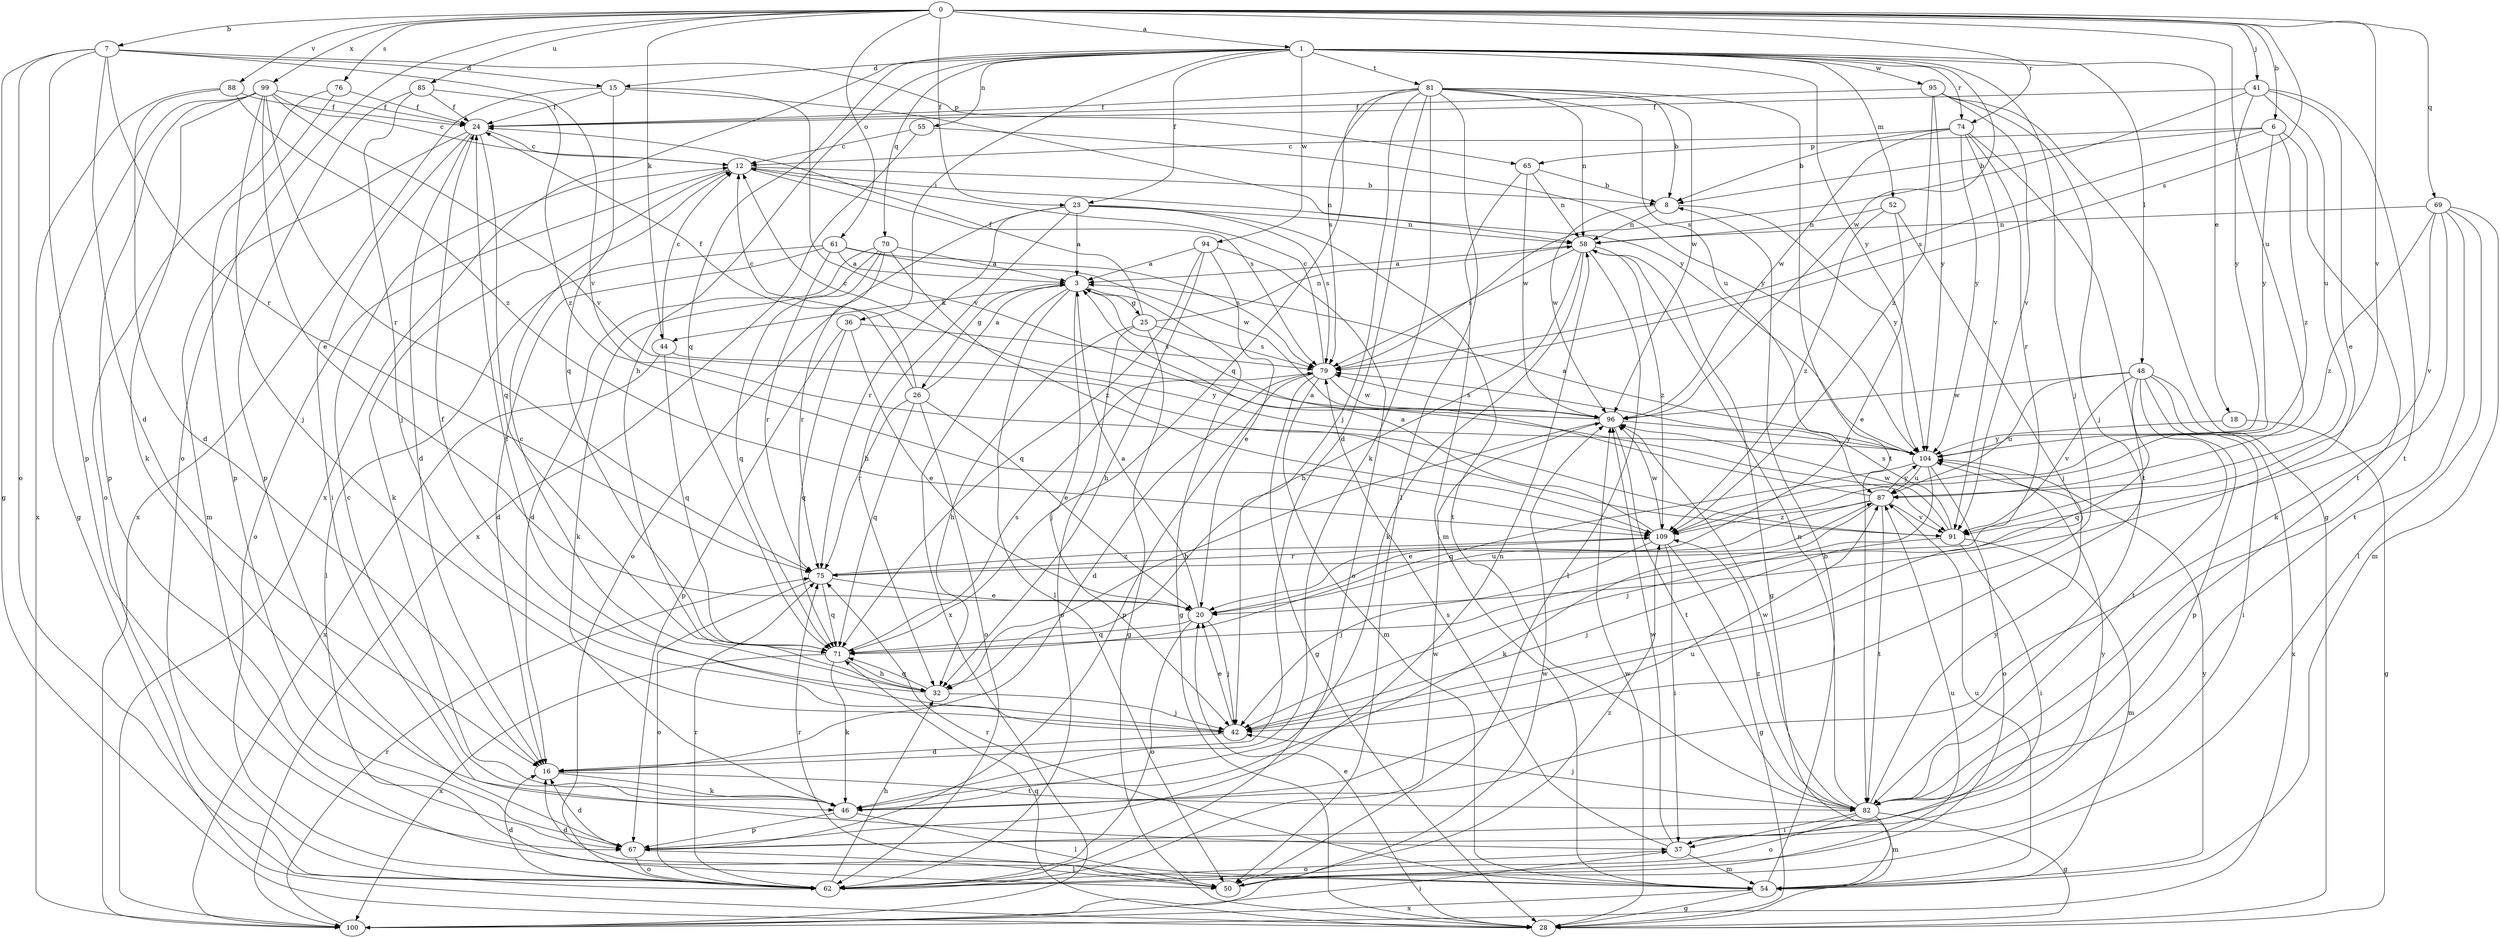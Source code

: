 strict digraph  {
0;
1;
3;
6;
7;
8;
12;
15;
16;
18;
20;
23;
24;
25;
26;
28;
32;
36;
37;
41;
42;
44;
46;
48;
50;
52;
54;
55;
58;
61;
62;
65;
67;
69;
70;
71;
74;
75;
76;
79;
81;
82;
85;
87;
88;
91;
94;
95;
96;
99;
100;
104;
109;
0 -> 1  [label=a];
0 -> 6  [label=b];
0 -> 7  [label=b];
0 -> 23  [label=f];
0 -> 41  [label=j];
0 -> 44  [label=k];
0 -> 61  [label=o];
0 -> 62  [label=o];
0 -> 69  [label=q];
0 -> 74  [label=r];
0 -> 76  [label=s];
0 -> 79  [label=s];
0 -> 85  [label=u];
0 -> 87  [label=u];
0 -> 88  [label=v];
0 -> 91  [label=v];
0 -> 99  [label=x];
1 -> 15  [label=d];
1 -> 18  [label=e];
1 -> 23  [label=f];
1 -> 32  [label=h];
1 -> 36  [label=i];
1 -> 42  [label=j];
1 -> 48  [label=l];
1 -> 52  [label=m];
1 -> 55  [label=n];
1 -> 70  [label=q];
1 -> 71  [label=q];
1 -> 74  [label=r];
1 -> 81  [label=t];
1 -> 94  [label=w];
1 -> 95  [label=w];
1 -> 96  [label=w];
1 -> 100  [label=x];
1 -> 104  [label=y];
3 -> 25  [label=g];
3 -> 26  [label=g];
3 -> 28  [label=g];
3 -> 42  [label=j];
3 -> 44  [label=k];
3 -> 50  [label=l];
3 -> 100  [label=x];
6 -> 8  [label=b];
6 -> 65  [label=p];
6 -> 79  [label=s];
6 -> 82  [label=t];
6 -> 104  [label=y];
6 -> 109  [label=z];
7 -> 15  [label=d];
7 -> 16  [label=d];
7 -> 28  [label=g];
7 -> 62  [label=o];
7 -> 65  [label=p];
7 -> 67  [label=p];
7 -> 75  [label=r];
7 -> 91  [label=v];
8 -> 58  [label=n];
8 -> 96  [label=w];
8 -> 104  [label=y];
12 -> 8  [label=b];
12 -> 46  [label=k];
12 -> 58  [label=n];
12 -> 62  [label=o];
12 -> 79  [label=s];
15 -> 24  [label=f];
15 -> 71  [label=q];
15 -> 91  [label=v];
15 -> 100  [label=x];
15 -> 104  [label=y];
16 -> 46  [label=k];
16 -> 82  [label=t];
18 -> 28  [label=g];
18 -> 104  [label=y];
20 -> 3  [label=a];
20 -> 42  [label=j];
20 -> 62  [label=o];
20 -> 71  [label=q];
20 -> 87  [label=u];
23 -> 3  [label=a];
23 -> 32  [label=h];
23 -> 58  [label=n];
23 -> 62  [label=o];
23 -> 75  [label=r];
23 -> 79  [label=s];
23 -> 82  [label=t];
24 -> 12  [label=c];
24 -> 16  [label=d];
24 -> 37  [label=i];
24 -> 54  [label=m];
24 -> 71  [label=q];
25 -> 24  [label=f];
25 -> 28  [label=g];
25 -> 32  [label=h];
25 -> 58  [label=n];
25 -> 62  [label=o];
25 -> 79  [label=s];
26 -> 3  [label=a];
26 -> 12  [label=c];
26 -> 20  [label=e];
26 -> 24  [label=f];
26 -> 62  [label=o];
26 -> 71  [label=q];
26 -> 75  [label=r];
28 -> 20  [label=e];
28 -> 71  [label=q];
28 -> 96  [label=w];
32 -> 12  [label=c];
32 -> 24  [label=f];
32 -> 42  [label=j];
32 -> 71  [label=q];
36 -> 20  [label=e];
36 -> 67  [label=p];
36 -> 71  [label=q];
36 -> 79  [label=s];
37 -> 54  [label=m];
37 -> 62  [label=o];
37 -> 79  [label=s];
37 -> 96  [label=w];
41 -> 20  [label=e];
41 -> 24  [label=f];
41 -> 79  [label=s];
41 -> 82  [label=t];
41 -> 87  [label=u];
41 -> 104  [label=y];
42 -> 16  [label=d];
42 -> 20  [label=e];
42 -> 24  [label=f];
44 -> 12  [label=c];
44 -> 71  [label=q];
44 -> 100  [label=x];
44 -> 104  [label=y];
46 -> 12  [label=c];
46 -> 50  [label=l];
46 -> 67  [label=p];
46 -> 87  [label=u];
48 -> 37  [label=i];
48 -> 67  [label=p];
48 -> 71  [label=q];
48 -> 82  [label=t];
48 -> 87  [label=u];
48 -> 91  [label=v];
48 -> 96  [label=w];
48 -> 100  [label=x];
50 -> 75  [label=r];
50 -> 87  [label=u];
50 -> 109  [label=z];
52 -> 20  [label=e];
52 -> 42  [label=j];
52 -> 58  [label=n];
52 -> 109  [label=z];
54 -> 8  [label=b];
54 -> 16  [label=d];
54 -> 28  [label=g];
54 -> 75  [label=r];
54 -> 87  [label=u];
54 -> 100  [label=x];
54 -> 104  [label=y];
55 -> 12  [label=c];
55 -> 100  [label=x];
55 -> 104  [label=y];
58 -> 3  [label=a];
58 -> 28  [label=g];
58 -> 32  [label=h];
58 -> 46  [label=k];
58 -> 50  [label=l];
58 -> 79  [label=s];
58 -> 109  [label=z];
61 -> 3  [label=a];
61 -> 16  [label=d];
61 -> 50  [label=l];
61 -> 75  [label=r];
61 -> 79  [label=s];
61 -> 96  [label=w];
62 -> 16  [label=d];
62 -> 32  [label=h];
62 -> 75  [label=r];
62 -> 96  [label=w];
65 -> 8  [label=b];
65 -> 54  [label=m];
65 -> 58  [label=n];
65 -> 96  [label=w];
67 -> 16  [label=d];
67 -> 50  [label=l];
67 -> 58  [label=n];
67 -> 62  [label=o];
67 -> 104  [label=y];
69 -> 46  [label=k];
69 -> 50  [label=l];
69 -> 54  [label=m];
69 -> 58  [label=n];
69 -> 82  [label=t];
69 -> 91  [label=v];
69 -> 109  [label=z];
70 -> 3  [label=a];
70 -> 16  [label=d];
70 -> 46  [label=k];
70 -> 71  [label=q];
70 -> 75  [label=r];
70 -> 109  [label=z];
71 -> 32  [label=h];
71 -> 46  [label=k];
71 -> 79  [label=s];
71 -> 100  [label=x];
74 -> 8  [label=b];
74 -> 12  [label=c];
74 -> 75  [label=r];
74 -> 82  [label=t];
74 -> 91  [label=v];
74 -> 96  [label=w];
74 -> 104  [label=y];
75 -> 20  [label=e];
75 -> 62  [label=o];
75 -> 71  [label=q];
75 -> 109  [label=z];
76 -> 24  [label=f];
76 -> 62  [label=o];
76 -> 67  [label=p];
79 -> 12  [label=c];
79 -> 16  [label=d];
79 -> 28  [label=g];
79 -> 54  [label=m];
79 -> 67  [label=p];
79 -> 96  [label=w];
81 -> 8  [label=b];
81 -> 16  [label=d];
81 -> 24  [label=f];
81 -> 42  [label=j];
81 -> 46  [label=k];
81 -> 50  [label=l];
81 -> 58  [label=n];
81 -> 71  [label=q];
81 -> 79  [label=s];
81 -> 82  [label=t];
81 -> 87  [label=u];
81 -> 96  [label=w];
82 -> 28  [label=g];
82 -> 37  [label=i];
82 -> 42  [label=j];
82 -> 54  [label=m];
82 -> 58  [label=n];
82 -> 62  [label=o];
82 -> 96  [label=w];
82 -> 104  [label=y];
82 -> 109  [label=z];
85 -> 24  [label=f];
85 -> 42  [label=j];
85 -> 67  [label=p];
85 -> 109  [label=z];
87 -> 3  [label=a];
87 -> 20  [label=e];
87 -> 46  [label=k];
87 -> 82  [label=t];
87 -> 91  [label=v];
87 -> 104  [label=y];
87 -> 109  [label=z];
88 -> 16  [label=d];
88 -> 24  [label=f];
88 -> 100  [label=x];
88 -> 109  [label=z];
91 -> 37  [label=i];
91 -> 42  [label=j];
91 -> 54  [label=m];
91 -> 79  [label=s];
91 -> 96  [label=w];
94 -> 3  [label=a];
94 -> 20  [label=e];
94 -> 32  [label=h];
94 -> 62  [label=o];
94 -> 71  [label=q];
95 -> 24  [label=f];
95 -> 28  [label=g];
95 -> 42  [label=j];
95 -> 91  [label=v];
95 -> 104  [label=y];
95 -> 109  [label=z];
96 -> 12  [label=c];
96 -> 32  [label=h];
96 -> 79  [label=s];
96 -> 82  [label=t];
96 -> 104  [label=y];
99 -> 12  [label=c];
99 -> 20  [label=e];
99 -> 24  [label=f];
99 -> 28  [label=g];
99 -> 42  [label=j];
99 -> 46  [label=k];
99 -> 67  [label=p];
99 -> 75  [label=r];
99 -> 91  [label=v];
100 -> 37  [label=i];
100 -> 75  [label=r];
100 -> 96  [label=w];
104 -> 3  [label=a];
104 -> 42  [label=j];
104 -> 62  [label=o];
104 -> 71  [label=q];
104 -> 87  [label=u];
109 -> 3  [label=a];
109 -> 28  [label=g];
109 -> 37  [label=i];
109 -> 42  [label=j];
109 -> 75  [label=r];
109 -> 96  [label=w];
}
